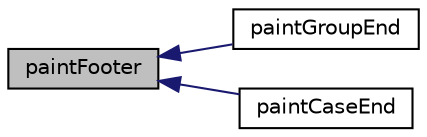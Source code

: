 digraph "paintFooter"
{
  edge [fontname="Helvetica",fontsize="10",labelfontname="Helvetica",labelfontsize="10"];
  node [fontname="Helvetica",fontsize="10",shape=record];
  rankdir="LR";
  Node1 [label="paintFooter",height=0.2,width=0.4,color="black", fillcolor="grey75", style="filled" fontcolor="black"];
  Node1 -> Node2 [dir="back",color="midnightblue",fontsize="10",style="solid",fontname="Helvetica"];
  Node2 [label="paintGroupEnd",height=0.2,width=0.4,color="black", fillcolor="white", style="filled",URL="$class_simple_reporter.html#a0fc961df2fc91be60031d8c228d438af"];
  Node1 -> Node3 [dir="back",color="midnightblue",fontsize="10",style="solid",fontname="Helvetica"];
  Node3 [label="paintCaseEnd",height=0.2,width=0.4,color="black", fillcolor="white", style="filled",URL="$class_simple_reporter.html#a2e55f70507465e80e37f1cec19c7bc76"];
}
